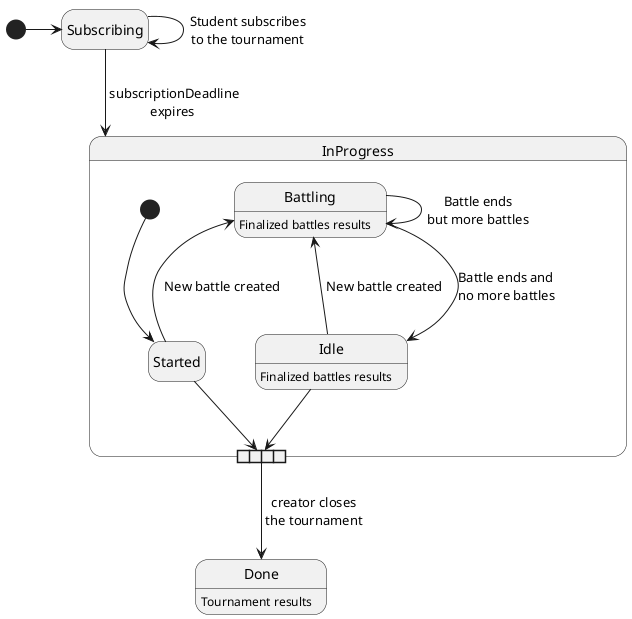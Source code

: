 @startuml Tournament State
hide empty description

[*] -> Subscribing
Subscribing --> InProgress : <U+00A0>subscriptionDeadline\nexpires
Subscribing -> Subscribing : Student subscribes\nto the tournament

state InProgress {
   [*] --> Started

   Battling <-- Started  : <U+00A0>New battle created
   Battling <-- Idle : <U+00A0>New battle created
   Idle : Finalized battles results

   Battling -> Battling : Battle ends\nbut more battles
   Battling --> Idle : Battle ends and\t\nno more battles\t
   Battling -[hidden]-> Started
   Battling : Finalized battles results

   state "<U+00A0>" as inProgressExit <<expansionOutput>>
   Idle --> inProgressExit
   Started --> inProgressExit
}

inProgressExit --> Done : <U+00A0>creator closes\n<U+00A0>the tournament
Done : Tournament results

@enduml